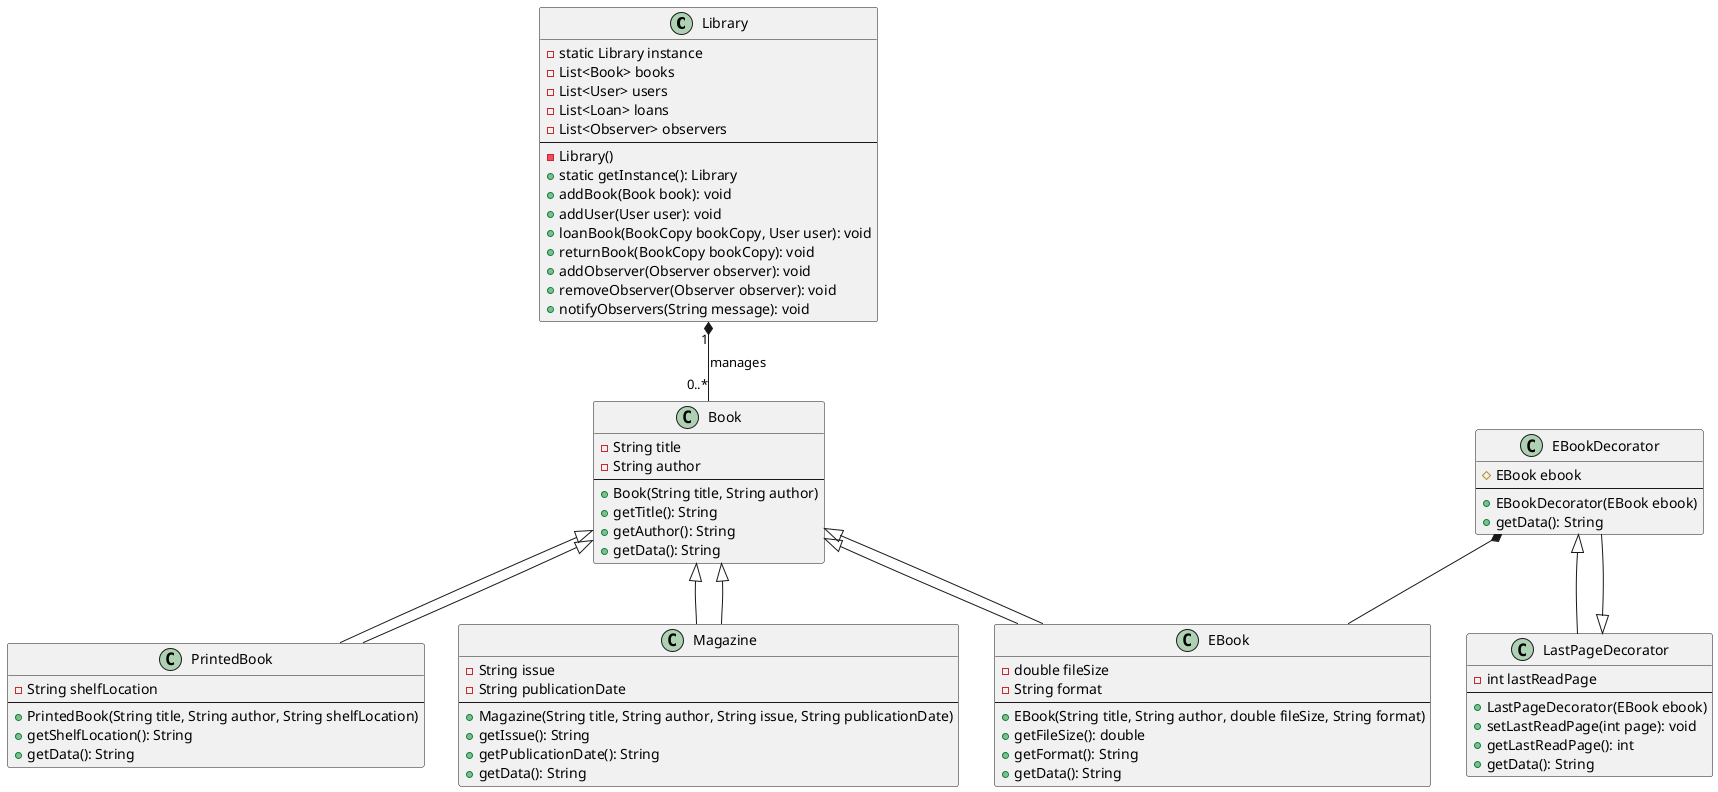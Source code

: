 @startuml
' Паттерн Одиночка (Singleton)
class Library {
    - static Library instance
    - List<Book> books
    - List<User> users
    - List<Loan> loans
    - List<Observer> observers
    --
    - Library()
    + static getInstance(): Library
    + addBook(Book book): void
    + addUser(User user): void
    + loanBook(BookCopy bookCopy, User user): void
    + returnBook(BookCopy bookCopy): void
    + addObserver(Observer observer): void
    + removeObserver(Observer observer): void
    + notifyObservers(String message): void
}

class Book {
    - String title
    - String author
    --
    + Book(String title, String author)
    + getTitle(): String
    + getAuthor(): String
    + getData(): String
}

class EBook extends Book {
    - double fileSize
    - String format
    --
    + EBook(String title, String author, double fileSize, String format)
    + getFileSize(): double
    + getFormat(): String
    + getData(): String
}

' Паттерн Декоратор (Decorator)
class EBookDecorator {
    # EBook ebook
    --
    + EBookDecorator(EBook ebook)
    + getData(): String
}

class LastPageDecorator extends EBookDecorator {
    - int lastReadPage
    --
    + LastPageDecorator(EBook ebook)
    + setLastReadPage(int page): void
    + getLastReadPage(): int
    + getData(): String
}

class Magazine extends Book {
    - String issue
    - String publicationDate
    --
    + Magazine(String title, String author, String issue, String publicationDate)
    + getIssue(): String
    + getPublicationDate(): String
    + getData(): String
}

class PrintedBook extends Book {
    - String shelfLocation
    --
    + PrintedBook(String title, String author, String shelfLocation)
    + getShelfLocation(): String
    + getData(): String
}

Library "1" *-- "0..*" Book : "manages"
Book <|-- EBook
EBookDecorator *-- EBook
LastPageDecorator <|-- EBookDecorator
Book <|-- Magazine
Book <|-- PrintedBook
@enduml

